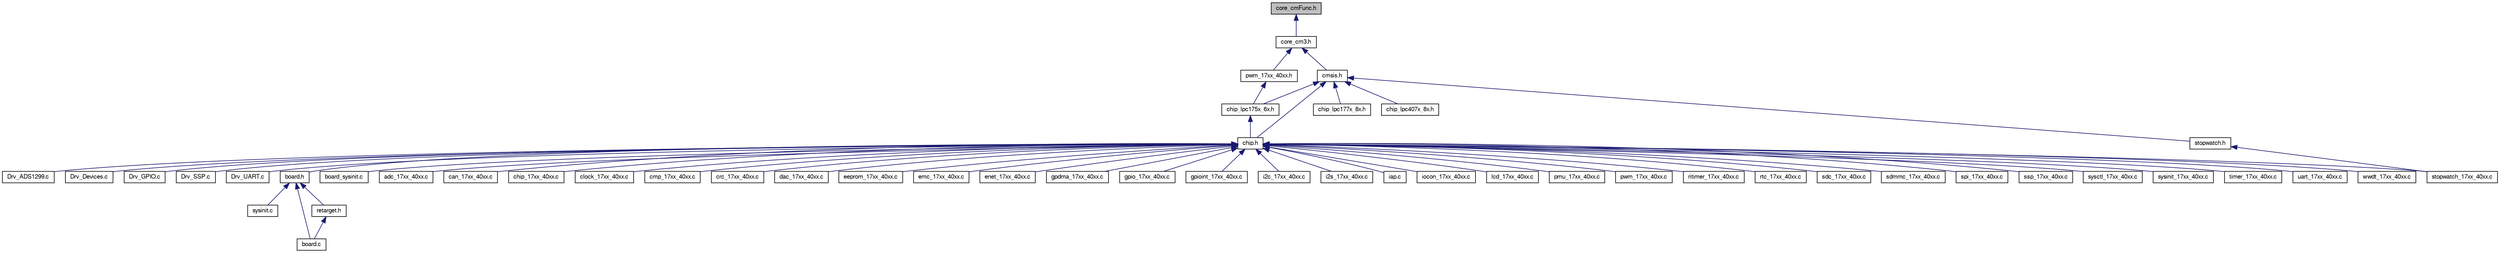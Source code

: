 digraph "core_cmFunc.h"
{
  edge [fontname="FreeSans",fontsize="10",labelfontname="FreeSans",labelfontsize="10"];
  node [fontname="FreeSans",fontsize="10",shape=record];
  Node1 [label="core_cmFunc.h",height=0.2,width=0.4,color="black", fillcolor="grey75", style="filled", fontcolor="black"];
  Node1 -> Node2 [dir="back",color="midnightblue",fontsize="10",style="solid"];
  Node2 [label="core_cm3.h",height=0.2,width=0.4,color="black", fillcolor="white", style="filled",URL="$core__cm3_8h.html",tooltip="CMSIS Cortex-M3 Core Peripheral Access Layer Header File. "];
  Node2 -> Node3 [dir="back",color="midnightblue",fontsize="10",style="solid"];
  Node3 [label="cmsis.h",height=0.2,width=0.4,color="black", fillcolor="white", style="filled",URL="$cmsis_8h.html"];
  Node3 -> Node4 [dir="back",color="midnightblue",fontsize="10",style="solid"];
  Node4 [label="chip.h",height=0.2,width=0.4,color="black", fillcolor="white", style="filled",URL="$chip_8h.html"];
  Node4 -> Node5 [dir="back",color="midnightblue",fontsize="10",style="solid"];
  Node5 [label="Drv_ADS1299.c",height=0.2,width=0.4,color="black", fillcolor="white", style="filled",URL="$Drv__ADS1299_8c.html"];
  Node4 -> Node6 [dir="back",color="midnightblue",fontsize="10",style="solid"];
  Node6 [label="Drv_Devices.c",height=0.2,width=0.4,color="black", fillcolor="white", style="filled",URL="$Drv__Devices_8c.html"];
  Node4 -> Node7 [dir="back",color="midnightblue",fontsize="10",style="solid"];
  Node7 [label="Drv_GPIO.c",height=0.2,width=0.4,color="black", fillcolor="white", style="filled",URL="$Drv__GPIO_8c.html"];
  Node4 -> Node8 [dir="back",color="midnightblue",fontsize="10",style="solid"];
  Node8 [label="Drv_SSP.c",height=0.2,width=0.4,color="black", fillcolor="white", style="filled",URL="$Drv__SSP_8c.html"];
  Node4 -> Node9 [dir="back",color="midnightblue",fontsize="10",style="solid"];
  Node9 [label="Drv_UART.c",height=0.2,width=0.4,color="black", fillcolor="white", style="filled",URL="$Drv__UART_8c.html"];
  Node4 -> Node10 [dir="back",color="midnightblue",fontsize="10",style="solid"];
  Node10 [label="board.h",height=0.2,width=0.4,color="black", fillcolor="white", style="filled",URL="$board_8h.html"];
  Node10 -> Node11 [dir="back",color="midnightblue",fontsize="10",style="solid"];
  Node11 [label="sysinit.c",height=0.2,width=0.4,color="black", fillcolor="white", style="filled",URL="$sysinit_8c.html"];
  Node10 -> Node12 [dir="back",color="midnightblue",fontsize="10",style="solid"];
  Node12 [label="board.c",height=0.2,width=0.4,color="black", fillcolor="white", style="filled",URL="$board_8c.html"];
  Node10 -> Node13 [dir="back",color="midnightblue",fontsize="10",style="solid"];
  Node13 [label="retarget.h",height=0.2,width=0.4,color="black", fillcolor="white", style="filled",URL="$retarget_8h.html"];
  Node13 -> Node12 [dir="back",color="midnightblue",fontsize="10",style="solid"];
  Node4 -> Node14 [dir="back",color="midnightblue",fontsize="10",style="solid"];
  Node14 [label="board_sysinit.c",height=0.2,width=0.4,color="black", fillcolor="white", style="filled",URL="$board__sysinit_8c.html"];
  Node4 -> Node15 [dir="back",color="midnightblue",fontsize="10",style="solid"];
  Node15 [label="adc_17xx_40xx.c",height=0.2,width=0.4,color="black", fillcolor="white", style="filled",URL="$adc__17xx__40xx_8c.html"];
  Node4 -> Node16 [dir="back",color="midnightblue",fontsize="10",style="solid"];
  Node16 [label="can_17xx_40xx.c",height=0.2,width=0.4,color="black", fillcolor="white", style="filled",URL="$can__17xx__40xx_8c.html"];
  Node4 -> Node17 [dir="back",color="midnightblue",fontsize="10",style="solid"];
  Node17 [label="chip_17xx_40xx.c",height=0.2,width=0.4,color="black", fillcolor="white", style="filled",URL="$chip__17xx__40xx_8c.html"];
  Node4 -> Node18 [dir="back",color="midnightblue",fontsize="10",style="solid"];
  Node18 [label="clock_17xx_40xx.c",height=0.2,width=0.4,color="black", fillcolor="white", style="filled",URL="$clock__17xx__40xx_8c.html"];
  Node4 -> Node19 [dir="back",color="midnightblue",fontsize="10",style="solid"];
  Node19 [label="cmp_17xx_40xx.c",height=0.2,width=0.4,color="black", fillcolor="white", style="filled",URL="$cmp__17xx__40xx_8c.html"];
  Node4 -> Node20 [dir="back",color="midnightblue",fontsize="10",style="solid"];
  Node20 [label="crc_17xx_40xx.c",height=0.2,width=0.4,color="black", fillcolor="white", style="filled",URL="$crc__17xx__40xx_8c.html"];
  Node4 -> Node21 [dir="back",color="midnightblue",fontsize="10",style="solid"];
  Node21 [label="dac_17xx_40xx.c",height=0.2,width=0.4,color="black", fillcolor="white", style="filled",URL="$dac__17xx__40xx_8c.html"];
  Node4 -> Node22 [dir="back",color="midnightblue",fontsize="10",style="solid"];
  Node22 [label="eeprom_17xx_40xx.c",height=0.2,width=0.4,color="black", fillcolor="white", style="filled",URL="$eeprom__17xx__40xx_8c.html"];
  Node4 -> Node23 [dir="back",color="midnightblue",fontsize="10",style="solid"];
  Node23 [label="emc_17xx_40xx.c",height=0.2,width=0.4,color="black", fillcolor="white", style="filled",URL="$emc__17xx__40xx_8c.html"];
  Node4 -> Node24 [dir="back",color="midnightblue",fontsize="10",style="solid"];
  Node24 [label="enet_17xx_40xx.c",height=0.2,width=0.4,color="black", fillcolor="white", style="filled",URL="$enet__17xx__40xx_8c.html"];
  Node4 -> Node25 [dir="back",color="midnightblue",fontsize="10",style="solid"];
  Node25 [label="gpdma_17xx_40xx.c",height=0.2,width=0.4,color="black", fillcolor="white", style="filled",URL="$gpdma__17xx__40xx_8c.html"];
  Node4 -> Node26 [dir="back",color="midnightblue",fontsize="10",style="solid"];
  Node26 [label="gpio_17xx_40xx.c",height=0.2,width=0.4,color="black", fillcolor="white", style="filled",URL="$gpio__17xx__40xx_8c.html"];
  Node4 -> Node27 [dir="back",color="midnightblue",fontsize="10",style="solid"];
  Node27 [label="gpioint_17xx_40xx.c",height=0.2,width=0.4,color="black", fillcolor="white", style="filled",URL="$gpioint__17xx__40xx_8c.html"];
  Node4 -> Node28 [dir="back",color="midnightblue",fontsize="10",style="solid"];
  Node28 [label="i2c_17xx_40xx.c",height=0.2,width=0.4,color="black", fillcolor="white", style="filled",URL="$i2c__17xx__40xx_8c.html"];
  Node4 -> Node29 [dir="back",color="midnightblue",fontsize="10",style="solid"];
  Node29 [label="i2s_17xx_40xx.c",height=0.2,width=0.4,color="black", fillcolor="white", style="filled",URL="$i2s__17xx__40xx_8c.html"];
  Node4 -> Node30 [dir="back",color="midnightblue",fontsize="10",style="solid"];
  Node30 [label="iap.c",height=0.2,width=0.4,color="black", fillcolor="white", style="filled",URL="$iap_8c.html"];
  Node4 -> Node31 [dir="back",color="midnightblue",fontsize="10",style="solid"];
  Node31 [label="iocon_17xx_40xx.c",height=0.2,width=0.4,color="black", fillcolor="white", style="filled",URL="$iocon__17xx__40xx_8c.html"];
  Node4 -> Node32 [dir="back",color="midnightblue",fontsize="10",style="solid"];
  Node32 [label="lcd_17xx_40xx.c",height=0.2,width=0.4,color="black", fillcolor="white", style="filled",URL="$lcd__17xx__40xx_8c.html"];
  Node4 -> Node33 [dir="back",color="midnightblue",fontsize="10",style="solid"];
  Node33 [label="pmu_17xx_40xx.c",height=0.2,width=0.4,color="black", fillcolor="white", style="filled",URL="$pmu__17xx__40xx_8c.html"];
  Node4 -> Node34 [dir="back",color="midnightblue",fontsize="10",style="solid"];
  Node34 [label="pwm_17xx_40xx.c",height=0.2,width=0.4,color="black", fillcolor="white", style="filled",URL="$pwm__17xx__40xx_8c.html"];
  Node4 -> Node35 [dir="back",color="midnightblue",fontsize="10",style="solid"];
  Node35 [label="ritimer_17xx_40xx.c",height=0.2,width=0.4,color="black", fillcolor="white", style="filled",URL="$ritimer__17xx__40xx_8c.html"];
  Node4 -> Node36 [dir="back",color="midnightblue",fontsize="10",style="solid"];
  Node36 [label="rtc_17xx_40xx.c",height=0.2,width=0.4,color="black", fillcolor="white", style="filled",URL="$rtc__17xx__40xx_8c.html"];
  Node4 -> Node37 [dir="back",color="midnightblue",fontsize="10",style="solid"];
  Node37 [label="sdc_17xx_40xx.c",height=0.2,width=0.4,color="black", fillcolor="white", style="filled",URL="$sdc__17xx__40xx_8c.html"];
  Node4 -> Node38 [dir="back",color="midnightblue",fontsize="10",style="solid"];
  Node38 [label="sdmmc_17xx_40xx.c",height=0.2,width=0.4,color="black", fillcolor="white", style="filled",URL="$sdmmc__17xx__40xx_8c.html"];
  Node4 -> Node39 [dir="back",color="midnightblue",fontsize="10",style="solid"];
  Node39 [label="spi_17xx_40xx.c",height=0.2,width=0.4,color="black", fillcolor="white", style="filled",URL="$spi__17xx__40xx_8c.html"];
  Node4 -> Node40 [dir="back",color="midnightblue",fontsize="10",style="solid"];
  Node40 [label="ssp_17xx_40xx.c",height=0.2,width=0.4,color="black", fillcolor="white", style="filled",URL="$ssp__17xx__40xx_8c.html"];
  Node4 -> Node41 [dir="back",color="midnightblue",fontsize="10",style="solid"];
  Node41 [label="stopwatch_17xx_40xx.c",height=0.2,width=0.4,color="black", fillcolor="white", style="filled",URL="$stopwatch__17xx__40xx_8c.html"];
  Node4 -> Node42 [dir="back",color="midnightblue",fontsize="10",style="solid"];
  Node42 [label="sysctl_17xx_40xx.c",height=0.2,width=0.4,color="black", fillcolor="white", style="filled",URL="$sysctl__17xx__40xx_8c.html"];
  Node4 -> Node43 [dir="back",color="midnightblue",fontsize="10",style="solid"];
  Node43 [label="sysinit_17xx_40xx.c",height=0.2,width=0.4,color="black", fillcolor="white", style="filled",URL="$sysinit__17xx__40xx_8c.html"];
  Node4 -> Node44 [dir="back",color="midnightblue",fontsize="10",style="solid"];
  Node44 [label="timer_17xx_40xx.c",height=0.2,width=0.4,color="black", fillcolor="white", style="filled",URL="$timer__17xx__40xx_8c.html"];
  Node4 -> Node45 [dir="back",color="midnightblue",fontsize="10",style="solid"];
  Node45 [label="uart_17xx_40xx.c",height=0.2,width=0.4,color="black", fillcolor="white", style="filled",URL="$uart__17xx__40xx_8c.html"];
  Node4 -> Node46 [dir="back",color="midnightblue",fontsize="10",style="solid"];
  Node46 [label="wwdt_17xx_40xx.c",height=0.2,width=0.4,color="black", fillcolor="white", style="filled",URL="$wwdt__17xx__40xx_8c.html"];
  Node3 -> Node47 [dir="back",color="midnightblue",fontsize="10",style="solid"];
  Node47 [label="chip_lpc175x_6x.h",height=0.2,width=0.4,color="black", fillcolor="white", style="filled",URL="$chip__lpc175x__6x_8h.html"];
  Node47 -> Node4 [dir="back",color="midnightblue",fontsize="10",style="solid"];
  Node3 -> Node48 [dir="back",color="midnightblue",fontsize="10",style="solid"];
  Node48 [label="chip_lpc177x_8x.h",height=0.2,width=0.4,color="black", fillcolor="white", style="filled",URL="$chip__lpc177x__8x_8h.html"];
  Node3 -> Node49 [dir="back",color="midnightblue",fontsize="10",style="solid"];
  Node49 [label="chip_lpc407x_8x.h",height=0.2,width=0.4,color="black", fillcolor="white", style="filled",URL="$chip__lpc407x__8x_8h.html"];
  Node3 -> Node50 [dir="back",color="midnightblue",fontsize="10",style="solid"];
  Node50 [label="stopwatch.h",height=0.2,width=0.4,color="black", fillcolor="white", style="filled",URL="$stopwatch_8h.html"];
  Node50 -> Node41 [dir="back",color="midnightblue",fontsize="10",style="solid"];
  Node2 -> Node51 [dir="back",color="midnightblue",fontsize="10",style="solid"];
  Node51 [label="pwm_17xx_40xx.h",height=0.2,width=0.4,color="black", fillcolor="white", style="filled",URL="$pwm__17xx__40xx_8h.html"];
  Node51 -> Node47 [dir="back",color="midnightblue",fontsize="10",style="solid"];
}
